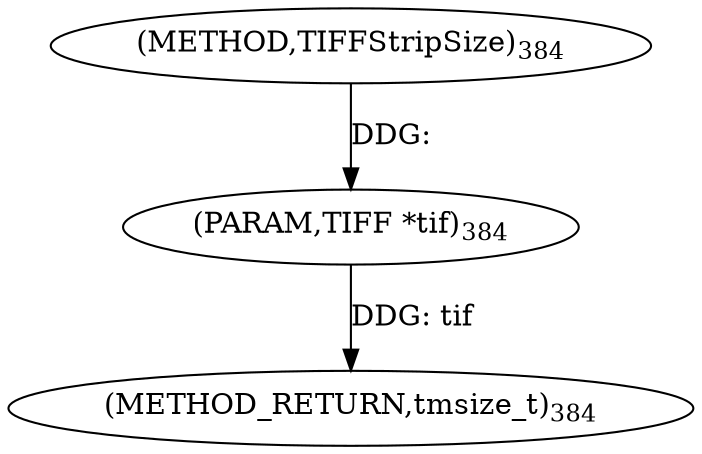 digraph "TIFFStripSize" {  
"8587" [label = <(METHOD,TIFFStripSize)<SUB>384</SUB>> ]
"8589" [label = <(METHOD_RETURN,tmsize_t)<SUB>384</SUB>> ]
"8588" [label = <(PARAM,TIFF *tif)<SUB>384</SUB>> ]
  "8588" -> "8589"  [ label = "DDG: tif"] 
  "8587" -> "8588"  [ label = "DDG: "] 
}
